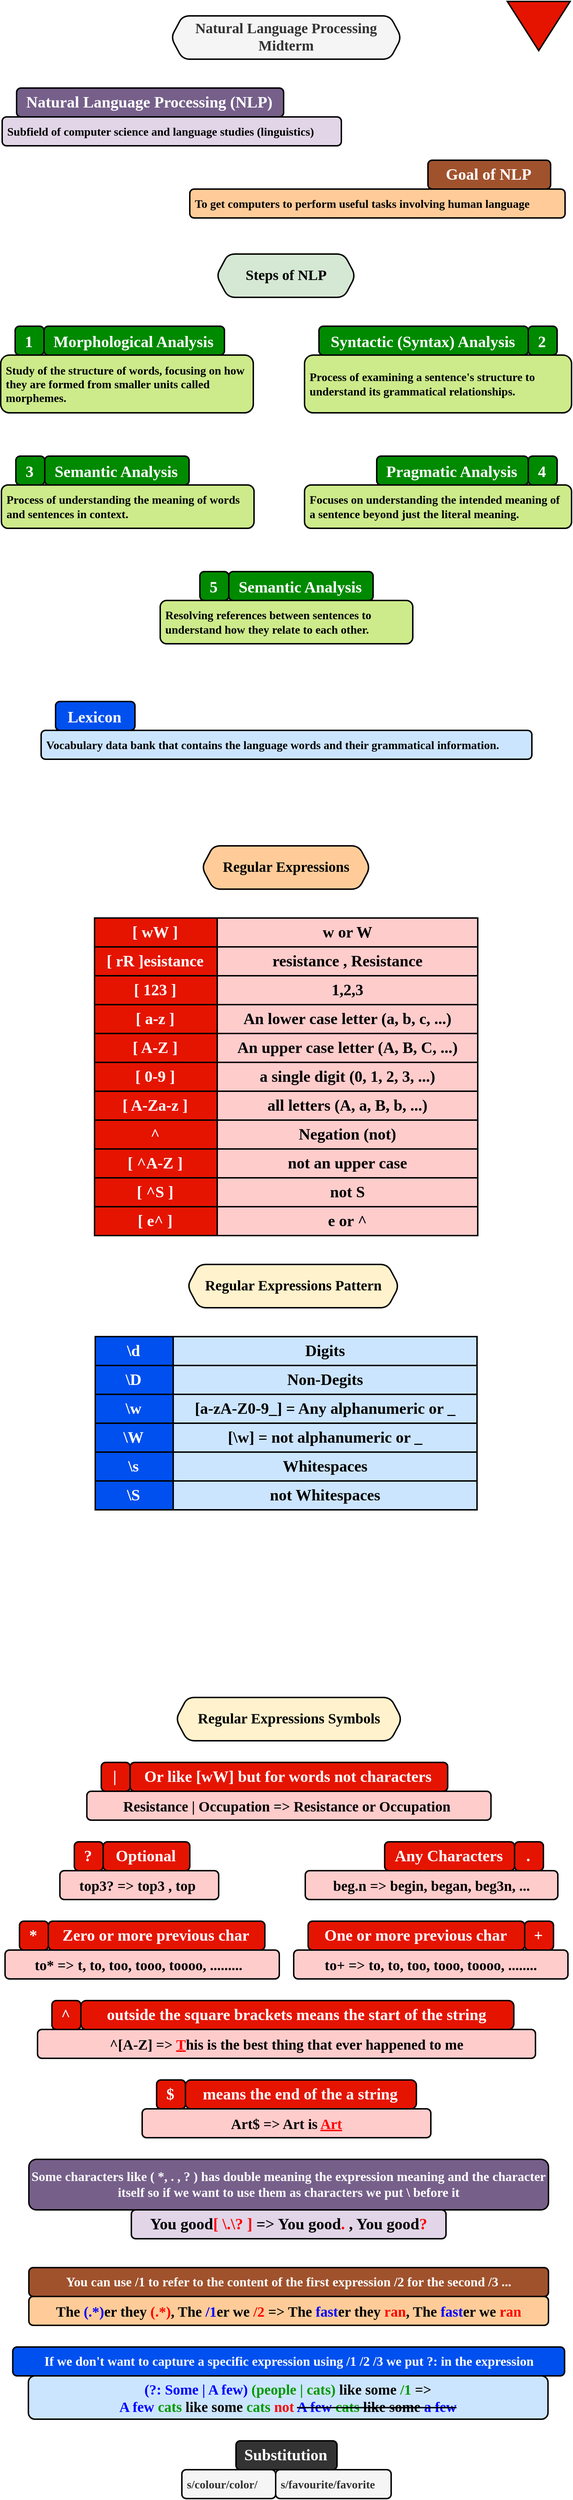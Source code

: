 <mxfile version="24.7.5">
  <diagram name="Page-1" id="H2CSAKvtktDG9g0-fRVA">
    <mxGraphModel dx="1050" dy="638" grid="1" gridSize="10" guides="1" tooltips="1" connect="1" arrows="1" fold="1" page="1" pageScale="1" pageWidth="827" pageHeight="1169" math="1" shadow="0">
      <root>
        <mxCell id="0" />
        <mxCell id="1" parent="0" />
        <mxCell id="0LFpcwXQzsJV74NRomSd-1" value="" style="triangle;whiteSpace=wrap;html=1;dashed=0;direction=south;fillColor=#e51400;fontColor=#ffffff;strokeColor=#000000;strokeWidth=2;fontFamily=Kufam;fontSource=https%3A%2F%2Ffonts.googleapis.com%2Fcss%3Ffamily%3DKufam;verticalAlign=top;spacingTop=5;fontStyle=1;fontSize=16;" parent="1" vertex="1">
          <mxGeometry x="720" y="20" width="87" height="68.13" as="geometry" />
        </mxCell>
        <mxCell id="0LFpcwXQzsJV74NRomSd-2" value="Natural Language Processing Midterm" style="shape=hexagon;perimeter=hexagonPerimeter2;whiteSpace=wrap;fixedSize=1;size=16;fillColor=#f5f5f5;strokeColor=#000000;fontFamily=ADLaM Display;fontSize=20;strokeWidth=2;align=center;spacingLeft=0;spacingBottom=5;fillStyle=hachure;fontStyle=1;rounded=1;fontSource=https%3A%2F%2Ffonts.googleapis.com%2Fcss%3Ffamily%3DADLaM%2BDisplay;fontColor=#333333;" parent="1" vertex="1">
          <mxGeometry x="254" y="40" width="319.32" height="60" as="geometry" />
        </mxCell>
        <mxCell id="0LFpcwXQzsJV74NRomSd-37" value="" style="group;fontFamily=Mina;fontSource=https%3A%2F%2Ffonts.googleapis.com%2Fcss%3Ffamily%3DMina;" parent="1" vertex="1" connectable="0">
          <mxGeometry x="20" y="140" width="470" height="80" as="geometry" />
        </mxCell>
        <mxCell id="0LFpcwXQzsJV74NRomSd-38" value="Subfield of computer science and language studies (linguistics)" style="rounded=1;whiteSpace=wrap;html=1;hachureGap=4;fontFamily=Mina;strokeWidth=2;fillColor=#e1d5e7;strokeColor=#000000;fontSize=16;fontStyle=1;labelBorderColor=none;textShadow=0;labelBackgroundColor=none;align=left;spacing=7;verticalAlign=middle;fontSource=https%3A%2F%2Ffonts.googleapis.com%2Fcss%3Ffamily%3DMina;" parent="0LFpcwXQzsJV74NRomSd-37" vertex="1">
          <mxGeometry y="40" width="470" height="40" as="geometry" />
        </mxCell>
        <mxCell id="0LFpcwXQzsJV74NRomSd-39" value="Natural Language Processing (NLP)" style="rounded=1;whiteSpace=wrap;html=1;hachureGap=4;fontFamily=Mina;strokeWidth=2;fillColor=#76608a;strokeColor=#000000;fontSize=22;fontStyle=1;labelBorderColor=none;textShadow=0;labelBackgroundColor=none;align=center;spacing=5;verticalAlign=middle;spacingTop=0;spacingRight=2;fontColor=#ffffff;container=0;fontSource=https%3A%2F%2Ffonts.googleapis.com%2Fcss%3Ffamily%3DMina;" parent="0LFpcwXQzsJV74NRomSd-37" vertex="1">
          <mxGeometry x="20" width="370" height="40" as="geometry" />
        </mxCell>
        <mxCell id="0LFpcwXQzsJV74NRomSd-43" value="" style="group;flipH=1;fontFamily=Mina;fontSource=https%3A%2F%2Ffonts.googleapis.com%2Fcss%3Ffamily%3DMina;" parent="1" vertex="1" connectable="0">
          <mxGeometry x="280" y="240" width="520" height="80" as="geometry" />
        </mxCell>
        <mxCell id="0LFpcwXQzsJV74NRomSd-44" value="To get computers to perform useful tasks involving human language" style="rounded=1;whiteSpace=wrap;html=1;hachureGap=4;fontFamily=Mina;strokeWidth=2;fillColor=#ffcc99;strokeColor=#000000;fontSize=16;fontStyle=1;labelBorderColor=none;textShadow=0;labelBackgroundColor=none;align=left;spacing=7;verticalAlign=middle;fontSource=https%3A%2F%2Ffonts.googleapis.com%2Fcss%3Ffamily%3DMina;" parent="0LFpcwXQzsJV74NRomSd-43" vertex="1">
          <mxGeometry y="40" width="520" height="40" as="geometry" />
        </mxCell>
        <mxCell id="0LFpcwXQzsJV74NRomSd-45" value="Goal of NLP" style="rounded=1;whiteSpace=wrap;html=1;hachureGap=4;fontFamily=Mina;strokeWidth=2;fillColor=#a0522d;strokeColor=#000000;fontSize=22;fontStyle=1;labelBorderColor=none;textShadow=0;labelBackgroundColor=none;align=center;spacing=5;verticalAlign=middle;spacingTop=0;spacingRight=2;fontColor=#ffffff;container=0;fontSource=https%3A%2F%2Ffonts.googleapis.com%2Fcss%3Ffamily%3DMina;" parent="0LFpcwXQzsJV74NRomSd-43" vertex="1">
          <mxGeometry x="330" width="170" height="40" as="geometry" />
        </mxCell>
        <mxCell id="0LFpcwXQzsJV74NRomSd-46" value="Steps of NLP" style="shape=hexagon;perimeter=hexagonPerimeter2;whiteSpace=wrap;fixedSize=1;size=16;fillColor=#d5e8d4;strokeColor=#000000;fontFamily=ADLaM Display;fontSize=20;strokeWidth=2;align=center;spacingLeft=0;spacingBottom=5;fillStyle=hachure;fontStyle=1;rounded=1;fontSource=https%3A%2F%2Ffonts.googleapis.com%2Fcss%3Ffamily%3DADLaM%2BDisplay;" parent="1" vertex="1">
          <mxGeometry x="317" y="370" width="192.68" height="60" as="geometry" />
        </mxCell>
        <mxCell id="0LFpcwXQzsJV74NRomSd-47" value="}{" style="group" parent="1" vertex="1" connectable="0">
          <mxGeometry x="18" y="470" width="350" height="120" as="geometry" />
        </mxCell>
        <mxCell id="0LFpcwXQzsJV74NRomSd-48" value="Study of the structure of words, focusing on how they are formed from smaller units called morphemes." style="rounded=1;whiteSpace=wrap;html=1;hachureGap=4;fontFamily=Mina;strokeWidth=2;fillColor=#cdeb8b;strokeColor=#000000;fontSize=16;fontStyle=1;labelBorderColor=none;textShadow=0;labelBackgroundColor=none;align=left;spacing=7;verticalAlign=middle;" parent="0LFpcwXQzsJV74NRomSd-47" vertex="1">
          <mxGeometry y="40" width="350" height="80" as="geometry" />
        </mxCell>
        <mxCell id="0LFpcwXQzsJV74NRomSd-49" value="1" style="rounded=1;whiteSpace=wrap;html=1;hachureGap=4;fontFamily=Mina;strokeWidth=2;fillColor=#008a00;strokeColor=#000000;fontSize=22;fontStyle=1;labelBorderColor=none;textShadow=0;labelBackgroundColor=none;align=center;spacing=5;verticalAlign=middle;spacingTop=3;spacingRight=2;fontColor=#ffffff;container=0;" parent="0LFpcwXQzsJV74NRomSd-47" vertex="1">
          <mxGeometry x="20" width="40" height="40" as="geometry" />
        </mxCell>
        <mxCell id="0LFpcwXQzsJV74NRomSd-50" value="Morphological Analysis" style="rounded=1;whiteSpace=wrap;html=1;hachureGap=4;fontFamily=Mina;strokeWidth=2;fillColor=#008a00;strokeColor=#000000;fontSize=22;fontStyle=1;labelBorderColor=none;textShadow=0;labelBackgroundColor=none;align=center;spacing=5;verticalAlign=middle;spacingTop=3;spacingRight=2;fontColor=#ffffff;container=0;" parent="0LFpcwXQzsJV74NRomSd-47" vertex="1">
          <mxGeometry x="60" width="250" height="40" as="geometry" />
        </mxCell>
        <mxCell id="0LFpcwXQzsJV74NRomSd-52" value="" style="group;flipH=1;" parent="1" vertex="1" connectable="0">
          <mxGeometry x="439" y="470" width="370" height="120" as="geometry" />
        </mxCell>
        <mxCell id="0LFpcwXQzsJV74NRomSd-53" value="Process of examining a sentence&#39;s structure to understand its grammatical relationships." style="rounded=1;whiteSpace=wrap;html=1;hachureGap=4;fontFamily=Mina;strokeWidth=2;fillColor=#cdeb8b;strokeColor=#000000;fontSize=16;fontStyle=1;labelBorderColor=none;textShadow=0;labelBackgroundColor=none;align=left;spacing=7;verticalAlign=middle;" parent="0LFpcwXQzsJV74NRomSd-52" vertex="1">
          <mxGeometry y="40" width="370" height="80" as="geometry" />
        </mxCell>
        <mxCell id="0LFpcwXQzsJV74NRomSd-54" value="2" style="rounded=1;whiteSpace=wrap;html=1;hachureGap=4;fontFamily=Mina;strokeWidth=2;fillColor=#008a00;strokeColor=#000000;fontSize=22;fontStyle=1;labelBorderColor=none;textShadow=0;labelBackgroundColor=none;align=center;spacing=5;verticalAlign=middle;spacingTop=3;spacingRight=2;fontColor=#ffffff;container=0;" parent="0LFpcwXQzsJV74NRomSd-52" vertex="1">
          <mxGeometry x="310" width="40" height="40" as="geometry" />
        </mxCell>
        <mxCell id="0LFpcwXQzsJV74NRomSd-55" value="Syntactic (Syntax) Analysis" style="rounded=1;whiteSpace=wrap;html=1;hachureGap=4;fontFamily=Mina;strokeWidth=2;fillColor=#008a00;strokeColor=#000000;fontSize=22;fontStyle=1;labelBorderColor=none;textShadow=0;labelBackgroundColor=none;align=center;spacing=5;verticalAlign=middle;spacingTop=3;spacingRight=2;fontColor=#ffffff;container=0;" parent="0LFpcwXQzsJV74NRomSd-52" vertex="1">
          <mxGeometry x="20" width="290" height="40" as="geometry" />
        </mxCell>
        <mxCell id="0LFpcwXQzsJV74NRomSd-59" value="" style="group" parent="1" vertex="1" connectable="0">
          <mxGeometry x="74" y="990" width="680" height="80" as="geometry" />
        </mxCell>
        <mxCell id="0LFpcwXQzsJV74NRomSd-60" value="Vocabulary data bank that contains the language words and their grammatical information." style="rounded=1;whiteSpace=wrap;html=1;hachureGap=4;fontFamily=Mina;strokeWidth=2;fillColor=#cce5ff;strokeColor=#000000;fontSize=16;fontStyle=1;labelBorderColor=none;textShadow=0;labelBackgroundColor=none;align=left;spacing=7;verticalAlign=middle;" parent="0LFpcwXQzsJV74NRomSd-59" vertex="1">
          <mxGeometry y="40" width="680" height="40" as="geometry" />
        </mxCell>
        <mxCell id="0LFpcwXQzsJV74NRomSd-61" value="Lexicon" style="rounded=1;whiteSpace=wrap;html=1;hachureGap=4;fontFamily=Mina;strokeWidth=2;fillColor=#0050ef;strokeColor=#000000;fontSize=22;fontStyle=1;labelBorderColor=none;textShadow=0;labelBackgroundColor=none;align=center;spacing=5;verticalAlign=middle;spacingTop=3;spacingRight=2;fontColor=#ffffff;container=0;" parent="0LFpcwXQzsJV74NRomSd-59" vertex="1">
          <mxGeometry x="20" width="110" height="40" as="geometry" />
        </mxCell>
        <mxCell id="0LFpcwXQzsJV74NRomSd-63" value="Regular Expressions" style="shape=hexagon;perimeter=hexagonPerimeter2;whiteSpace=wrap;fixedSize=1;size=16;fillColor=#ffcc99;strokeColor=#000000;fontFamily=ADLaM Display;fontSize=20;strokeWidth=2;align=center;spacingLeft=0;spacingBottom=5;fillStyle=hachure;fontStyle=1;rounded=1;fontSource=https%3A%2F%2Ffonts.googleapis.com%2Fcss%3Ffamily%3DADLaM%2BDisplay;" parent="1" vertex="1">
          <mxGeometry x="296.68" y="1190" width="233.32" height="60" as="geometry" />
        </mxCell>
        <mxCell id="0LFpcwXQzsJV74NRomSd-114" value="}{" style="group" parent="1" vertex="1" connectable="0">
          <mxGeometry x="19" y="650" width="350" height="100" as="geometry" />
        </mxCell>
        <mxCell id="0LFpcwXQzsJV74NRomSd-115" value="Process of understanding the meaning of words and sentences in context." style="rounded=1;whiteSpace=wrap;html=1;hachureGap=4;fontFamily=Mina;strokeWidth=2;fillColor=#cdeb8b;strokeColor=#000000;fontSize=16;fontStyle=1;labelBorderColor=none;textShadow=0;labelBackgroundColor=none;align=left;spacing=7;verticalAlign=middle;" parent="0LFpcwXQzsJV74NRomSd-114" vertex="1">
          <mxGeometry y="40" width="350" height="60" as="geometry" />
        </mxCell>
        <mxCell id="0LFpcwXQzsJV74NRomSd-116" value="3" style="rounded=1;whiteSpace=wrap;html=1;hachureGap=4;fontFamily=Mina;strokeWidth=2;fillColor=#008a00;strokeColor=#000000;fontSize=22;fontStyle=1;labelBorderColor=none;textShadow=0;labelBackgroundColor=none;align=center;spacing=5;verticalAlign=middle;spacingTop=3;spacingRight=2;fontColor=#ffffff;container=0;" parent="0LFpcwXQzsJV74NRomSd-114" vertex="1">
          <mxGeometry x="20" width="40" height="40" as="geometry" />
        </mxCell>
        <mxCell id="0LFpcwXQzsJV74NRomSd-117" value="Semantic Analysis" style="rounded=1;whiteSpace=wrap;html=1;hachureGap=4;fontFamily=Mina;strokeWidth=2;fillColor=#008a00;strokeColor=#000000;fontSize=22;fontStyle=1;labelBorderColor=none;textShadow=0;labelBackgroundColor=none;align=center;spacing=5;verticalAlign=middle;spacingTop=3;spacingRight=2;fontColor=#ffffff;container=0;" parent="0LFpcwXQzsJV74NRomSd-114" vertex="1">
          <mxGeometry x="60" width="200" height="40" as="geometry" />
        </mxCell>
        <mxCell id="0LFpcwXQzsJV74NRomSd-118" value="" style="group;flipH=1;" parent="1" vertex="1" connectable="0">
          <mxGeometry x="439" y="650" width="370" height="100" as="geometry" />
        </mxCell>
        <mxCell id="0LFpcwXQzsJV74NRomSd-119" value="Focuses on understanding the intended meaning of a sentence beyond just the literal meaning." style="rounded=1;whiteSpace=wrap;html=1;hachureGap=4;fontFamily=Mina;strokeWidth=2;fillColor=#cdeb8b;strokeColor=#000000;fontSize=16;fontStyle=1;labelBorderColor=none;textShadow=0;labelBackgroundColor=none;align=left;spacing=7;verticalAlign=middle;" parent="0LFpcwXQzsJV74NRomSd-118" vertex="1">
          <mxGeometry y="40" width="370" height="60" as="geometry" />
        </mxCell>
        <mxCell id="0LFpcwXQzsJV74NRomSd-120" value="4" style="rounded=1;whiteSpace=wrap;html=1;hachureGap=4;fontFamily=Mina;strokeWidth=2;fillColor=#008a00;strokeColor=#000000;fontSize=22;fontStyle=1;labelBorderColor=none;textShadow=0;labelBackgroundColor=none;align=center;spacing=5;verticalAlign=middle;spacingTop=3;spacingRight=2;fontColor=#ffffff;container=0;" parent="0LFpcwXQzsJV74NRomSd-118" vertex="1">
          <mxGeometry x="310" width="40" height="40" as="geometry" />
        </mxCell>
        <mxCell id="0LFpcwXQzsJV74NRomSd-121" value="Pragmatic Analysis" style="rounded=1;whiteSpace=wrap;html=1;hachureGap=4;fontFamily=Mina;strokeWidth=2;fillColor=#008a00;strokeColor=#000000;fontSize=22;fontStyle=1;labelBorderColor=none;textShadow=0;labelBackgroundColor=none;align=center;spacing=5;verticalAlign=middle;spacingTop=3;spacingRight=2;fontColor=#ffffff;container=0;" parent="0LFpcwXQzsJV74NRomSd-118" vertex="1">
          <mxGeometry x="100" width="210" height="40" as="geometry" />
        </mxCell>
        <mxCell id="0LFpcwXQzsJV74NRomSd-122" value="}{" style="group" parent="1" vertex="1" connectable="0">
          <mxGeometry x="239" y="810" width="350" height="100" as="geometry" />
        </mxCell>
        <mxCell id="0LFpcwXQzsJV74NRomSd-123" value="Resolving references between sentences to understand how they relate to each other." style="rounded=1;whiteSpace=wrap;html=1;hachureGap=4;fontFamily=Mina;strokeWidth=2;fillColor=#cdeb8b;strokeColor=#000000;fontSize=16;fontStyle=1;labelBorderColor=none;textShadow=0;labelBackgroundColor=none;align=left;spacing=7;verticalAlign=middle;" parent="0LFpcwXQzsJV74NRomSd-122" vertex="1">
          <mxGeometry y="40" width="350" height="60" as="geometry" />
        </mxCell>
        <mxCell id="0LFpcwXQzsJV74NRomSd-124" value="5" style="rounded=1;whiteSpace=wrap;html=1;hachureGap=4;fontFamily=Mina;strokeWidth=2;fillColor=#008a00;strokeColor=#000000;fontSize=22;fontStyle=1;labelBorderColor=none;textShadow=0;labelBackgroundColor=none;align=center;spacing=5;verticalAlign=middle;spacingTop=3;spacingRight=2;fontColor=#ffffff;container=0;" parent="0LFpcwXQzsJV74NRomSd-122" vertex="1">
          <mxGeometry x="55" width="40" height="40" as="geometry" />
        </mxCell>
        <mxCell id="0LFpcwXQzsJV74NRomSd-125" value="Semantic Analysis" style="rounded=1;whiteSpace=wrap;html=1;hachureGap=4;fontFamily=Mina;strokeWidth=2;fillColor=#008a00;strokeColor=#000000;fontSize=22;fontStyle=1;labelBorderColor=none;textShadow=0;labelBackgroundColor=none;align=center;spacing=5;verticalAlign=middle;spacingTop=3;spacingRight=2;fontColor=#ffffff;container=0;" parent="0LFpcwXQzsJV74NRomSd-122" vertex="1">
          <mxGeometry x="95" width="200" height="40" as="geometry" />
        </mxCell>
        <mxCell id="0LFpcwXQzsJV74NRomSd-135" value="" style="group;rounded=1;arcSize=0;" parent="1" vertex="1" connectable="0">
          <mxGeometry x="148" y="1290" width="531" height="440" as="geometry" />
        </mxCell>
        <mxCell id="0LFpcwXQzsJV74NRomSd-66" value="[ wW ]" style="rounded=1;whiteSpace=wrap;html=1;hachureGap=4;fontFamily=Oxanium;strokeWidth=2;fillColor=#e51400;strokeColor=#000000;fontSize=22;fontStyle=1;labelBorderColor=none;textShadow=0;labelBackgroundColor=none;align=center;spacing=5;verticalAlign=middle;spacingTop=0;spacingRight=2;fontColor=#ffffff;container=0;arcSize=0;fontSource=https%3A%2F%2Ffonts.googleapis.com%2Fcss%3Ffamily%3DOxanium;" parent="0LFpcwXQzsJV74NRomSd-135" vertex="1">
          <mxGeometry width="170" height="40" as="geometry" />
        </mxCell>
        <mxCell id="0LFpcwXQzsJV74NRomSd-89" value="[ rR ]esistance" style="rounded=1;whiteSpace=wrap;html=1;hachureGap=4;fontFamily=Oxanium;strokeWidth=2;fillColor=#e51400;strokeColor=#000000;fontSize=22;fontStyle=1;labelBorderColor=none;textShadow=0;labelBackgroundColor=none;align=center;spacing=5;verticalAlign=middle;spacingTop=0;spacingRight=2;fontColor=#ffffff;container=0;arcSize=0;fontSource=https%3A%2F%2Ffonts.googleapis.com%2Fcss%3Ffamily%3DOxanium;" parent="0LFpcwXQzsJV74NRomSd-135" vertex="1">
          <mxGeometry y="40" width="170" height="40" as="geometry" />
        </mxCell>
        <mxCell id="0LFpcwXQzsJV74NRomSd-93" value="[ 123 ]" style="rounded=1;whiteSpace=wrap;html=1;hachureGap=4;fontFamily=Oxanium;strokeWidth=2;fillColor=#e51400;strokeColor=#000000;fontSize=22;fontStyle=1;labelBorderColor=none;textShadow=0;labelBackgroundColor=none;align=center;spacing=5;verticalAlign=middle;spacingTop=0;spacingRight=2;fontColor=#ffffff;container=0;arcSize=0;fontSource=https%3A%2F%2Ffonts.googleapis.com%2Fcss%3Ffamily%3DOxanium;" parent="0LFpcwXQzsJV74NRomSd-135" vertex="1">
          <mxGeometry y="80" width="170" height="40" as="geometry" />
        </mxCell>
        <mxCell id="0LFpcwXQzsJV74NRomSd-96" value="[ A-Z ]" style="rounded=1;whiteSpace=wrap;html=1;hachureGap=4;fontFamily=Oxanium;strokeWidth=2;fillColor=#e51400;strokeColor=#000000;fontSize=22;fontStyle=1;labelBorderColor=none;textShadow=0;labelBackgroundColor=none;align=center;spacing=5;verticalAlign=middle;spacingTop=0;spacingRight=2;fontColor=#ffffff;container=0;arcSize=0;fontSource=https%3A%2F%2Ffonts.googleapis.com%2Fcss%3Ffamily%3DOxanium;" parent="0LFpcwXQzsJV74NRomSd-135" vertex="1">
          <mxGeometry y="160" width="170" height="40" as="geometry" />
        </mxCell>
        <mxCell id="0LFpcwXQzsJV74NRomSd-100" value="[ a-z ]" style="rounded=1;whiteSpace=wrap;html=1;hachureGap=4;fontFamily=Oxanium;strokeWidth=2;fillColor=#e51400;strokeColor=#000000;fontSize=22;fontStyle=1;labelBorderColor=none;textShadow=0;labelBackgroundColor=none;align=center;spacing=5;verticalAlign=middle;spacingTop=0;spacingRight=2;fontColor=#ffffff;container=0;arcSize=0;fontSource=https%3A%2F%2Ffonts.googleapis.com%2Fcss%3Ffamily%3DOxanium;" parent="0LFpcwXQzsJV74NRomSd-135" vertex="1">
          <mxGeometry y="120" width="170" height="40" as="geometry" />
        </mxCell>
        <mxCell id="0LFpcwXQzsJV74NRomSd-103" value="[ 0-9 ]" style="rounded=1;whiteSpace=wrap;html=1;hachureGap=4;fontFamily=Oxanium;strokeWidth=2;fillColor=#e51400;strokeColor=#000000;fontSize=22;fontStyle=1;labelBorderColor=none;textShadow=0;labelBackgroundColor=none;align=center;spacing=5;verticalAlign=middle;spacingTop=0;spacingRight=2;fontColor=#ffffff;container=0;arcSize=0;fontSource=https%3A%2F%2Ffonts.googleapis.com%2Fcss%3Ffamily%3DOxanium;" parent="0LFpcwXQzsJV74NRomSd-135" vertex="1">
          <mxGeometry y="200" width="170" height="40" as="geometry" />
        </mxCell>
        <mxCell id="0LFpcwXQzsJV74NRomSd-108" value="[ A-Za-z ]" style="rounded=1;whiteSpace=wrap;html=1;hachureGap=4;fontFamily=Oxanium;strokeWidth=2;fillColor=#e51400;strokeColor=#000000;fontSize=22;fontStyle=1;labelBorderColor=none;textShadow=0;labelBackgroundColor=none;align=center;spacing=5;verticalAlign=middle;spacingTop=0;spacingRight=2;fontColor=#ffffff;container=0;arcSize=0;fontSource=https%3A%2F%2Ffonts.googleapis.com%2Fcss%3Ffamily%3DOxanium;" parent="0LFpcwXQzsJV74NRomSd-135" vertex="1">
          <mxGeometry y="240" width="170" height="40" as="geometry" />
        </mxCell>
        <mxCell id="0LFpcwXQzsJV74NRomSd-65" value="w or W" style="rounded=1;whiteSpace=wrap;html=1;hachureGap=4;fontFamily=Oxanium;strokeWidth=2;fillColor=#ffcccc;strokeColor=#000000;fontSize=22;fontStyle=1;labelBorderColor=none;textShadow=0;labelBackgroundColor=none;align=center;spacing=7;verticalAlign=middle;arcSize=0;fontSource=https%3A%2F%2Ffonts.googleapis.com%2Fcss%3Ffamily%3DOxanium;horizontal=1;" parent="0LFpcwXQzsJV74NRomSd-135" vertex="1">
          <mxGeometry x="170" width="361" height="40" as="geometry" />
        </mxCell>
        <mxCell id="0LFpcwXQzsJV74NRomSd-88" value="resistance , Resistance" style="rounded=1;whiteSpace=wrap;html=1;hachureGap=4;fontFamily=Oxanium;strokeWidth=2;fillColor=#ffcccc;strokeColor=#000000;fontSize=22;fontStyle=1;labelBorderColor=none;textShadow=0;labelBackgroundColor=none;align=center;spacing=7;verticalAlign=middle;arcSize=0;fontSource=https%3A%2F%2Ffonts.googleapis.com%2Fcss%3Ffamily%3DOxanium;horizontal=1;" parent="0LFpcwXQzsJV74NRomSd-135" vertex="1">
          <mxGeometry x="170" y="40" width="361" height="40" as="geometry" />
        </mxCell>
        <mxCell id="0LFpcwXQzsJV74NRomSd-92" value="1,2,3" style="rounded=1;whiteSpace=wrap;html=1;hachureGap=4;fontFamily=Oxanium;strokeWidth=2;fillColor=#ffcccc;strokeColor=#000000;fontSize=22;fontStyle=1;labelBorderColor=none;textShadow=0;labelBackgroundColor=none;align=center;spacing=7;verticalAlign=middle;arcSize=0;fontSource=https%3A%2F%2Ffonts.googleapis.com%2Fcss%3Ffamily%3DOxanium;horizontal=1;" parent="0LFpcwXQzsJV74NRomSd-135" vertex="1">
          <mxGeometry x="170" y="80" width="361" height="40" as="geometry" />
        </mxCell>
        <mxCell id="0LFpcwXQzsJV74NRomSd-95" value="An upper case letter (A, B, C, ...)" style="rounded=1;whiteSpace=wrap;html=1;hachureGap=4;fontFamily=Oxanium;strokeWidth=2;fillColor=#ffcccc;strokeColor=#000000;fontSize=22;fontStyle=1;labelBorderColor=none;textShadow=0;labelBackgroundColor=none;align=center;spacing=7;verticalAlign=middle;arcSize=0;fontSource=https%3A%2F%2Ffonts.googleapis.com%2Fcss%3Ffamily%3DOxanium;horizontal=1;" parent="0LFpcwXQzsJV74NRomSd-135" vertex="1">
          <mxGeometry x="170" y="160" width="361" height="40" as="geometry" />
        </mxCell>
        <mxCell id="0LFpcwXQzsJV74NRomSd-99" value="An lower case letter (a, b, c, ...)" style="rounded=1;whiteSpace=wrap;html=1;hachureGap=4;fontFamily=Oxanium;strokeWidth=2;fillColor=#ffcccc;strokeColor=#000000;fontSize=22;fontStyle=1;labelBorderColor=none;textShadow=0;labelBackgroundColor=none;align=center;spacing=7;verticalAlign=middle;arcSize=0;fontSource=https%3A%2F%2Ffonts.googleapis.com%2Fcss%3Ffamily%3DOxanium;horizontal=1;" parent="0LFpcwXQzsJV74NRomSd-135" vertex="1">
          <mxGeometry x="170" y="120" width="361" height="40" as="geometry" />
        </mxCell>
        <mxCell id="0LFpcwXQzsJV74NRomSd-102" value="a single digit (0, 1, 2, 3, ...)" style="rounded=1;whiteSpace=wrap;html=1;hachureGap=4;fontFamily=Oxanium;strokeWidth=2;fillColor=#ffcccc;strokeColor=#000000;fontSize=22;fontStyle=1;labelBorderColor=none;textShadow=0;labelBackgroundColor=none;align=center;spacing=7;verticalAlign=middle;arcSize=0;fontSource=https%3A%2F%2Ffonts.googleapis.com%2Fcss%3Ffamily%3DOxanium;horizontal=1;" parent="0LFpcwXQzsJV74NRomSd-135" vertex="1">
          <mxGeometry x="170" y="200" width="361" height="40" as="geometry" />
        </mxCell>
        <mxCell id="0LFpcwXQzsJV74NRomSd-107" value="all letters (A, a, B, b, ...)" style="rounded=1;whiteSpace=wrap;html=1;hachureGap=4;fontFamily=Oxanium;strokeWidth=2;fillColor=#ffcccc;strokeColor=#000000;fontSize=22;fontStyle=1;labelBorderColor=none;textShadow=0;labelBackgroundColor=none;align=center;spacing=7;verticalAlign=middle;arcSize=0;fontSource=https%3A%2F%2Ffonts.googleapis.com%2Fcss%3Ffamily%3DOxanium;horizontal=1;" parent="0LFpcwXQzsJV74NRomSd-135" vertex="1">
          <mxGeometry x="170" y="240" width="361" height="40" as="geometry" />
        </mxCell>
        <mxCell id="0LFpcwXQzsJV74NRomSd-126" value="^" style="rounded=1;whiteSpace=wrap;html=1;hachureGap=4;fontFamily=Oxanium;strokeWidth=2;fillColor=#e51400;strokeColor=#000000;fontSize=22;fontStyle=1;labelBorderColor=none;textShadow=0;labelBackgroundColor=none;align=center;spacing=5;verticalAlign=middle;spacingTop=0;spacingRight=2;fontColor=#ffffff;container=0;arcSize=0;fontSource=https%3A%2F%2Ffonts.googleapis.com%2Fcss%3Ffamily%3DOxanium;" parent="0LFpcwXQzsJV74NRomSd-135" vertex="1">
          <mxGeometry y="280" width="170" height="40" as="geometry" />
        </mxCell>
        <mxCell id="0LFpcwXQzsJV74NRomSd-127" value="Negation (not)" style="rounded=1;whiteSpace=wrap;html=1;hachureGap=4;fontFamily=Oxanium;strokeWidth=2;fillColor=#ffcccc;strokeColor=#000000;fontSize=22;fontStyle=1;labelBorderColor=none;textShadow=0;labelBackgroundColor=none;align=center;spacing=7;verticalAlign=middle;arcSize=0;fontSource=https%3A%2F%2Ffonts.googleapis.com%2Fcss%3Ffamily%3DOxanium;horizontal=1;" parent="0LFpcwXQzsJV74NRomSd-135" vertex="1">
          <mxGeometry x="170" y="280" width="361" height="40" as="geometry" />
        </mxCell>
        <mxCell id="0LFpcwXQzsJV74NRomSd-128" value="[ &lt;font&gt;^&lt;/font&gt;A-Z ]" style="rounded=1;whiteSpace=wrap;html=1;hachureGap=4;fontFamily=Oxanium;strokeWidth=2;fillColor=#e51400;strokeColor=#000000;fontSize=22;fontStyle=1;labelBorderColor=none;textShadow=0;labelBackgroundColor=none;align=center;spacing=5;verticalAlign=middle;spacingTop=0;spacingRight=2;fontColor=#ffffff;container=0;arcSize=0;fontSource=https%3A%2F%2Ffonts.googleapis.com%2Fcss%3Ffamily%3DOxanium;" parent="0LFpcwXQzsJV74NRomSd-135" vertex="1">
          <mxGeometry y="320" width="170" height="40" as="geometry" />
        </mxCell>
        <mxCell id="0LFpcwXQzsJV74NRomSd-129" value="[ ^S ]" style="rounded=1;whiteSpace=wrap;html=1;hachureGap=4;fontFamily=Oxanium;strokeWidth=2;fillColor=#e51400;strokeColor=#000000;fontSize=22;fontStyle=1;labelBorderColor=none;textShadow=0;labelBackgroundColor=none;align=center;spacing=5;verticalAlign=middle;spacingTop=0;spacingRight=2;fontColor=#ffffff;container=0;arcSize=0;fontSource=https%3A%2F%2Ffonts.googleapis.com%2Fcss%3Ffamily%3DOxanium;" parent="0LFpcwXQzsJV74NRomSd-135" vertex="1">
          <mxGeometry y="360" width="170" height="40" as="geometry" />
        </mxCell>
        <mxCell id="0LFpcwXQzsJV74NRomSd-130" value="[ e^ ]" style="rounded=1;whiteSpace=wrap;html=1;hachureGap=4;fontFamily=Oxanium;strokeWidth=2;fillColor=#e51400;strokeColor=#000000;fontSize=22;fontStyle=1;labelBorderColor=none;textShadow=0;labelBackgroundColor=none;align=center;spacing=5;verticalAlign=middle;spacingTop=0;spacingRight=2;fontColor=#ffffff;container=0;arcSize=0;fontSource=https%3A%2F%2Ffonts.googleapis.com%2Fcss%3Ffamily%3DOxanium;" parent="0LFpcwXQzsJV74NRomSd-135" vertex="1">
          <mxGeometry y="400" width="170" height="40" as="geometry" />
        </mxCell>
        <mxCell id="0LFpcwXQzsJV74NRomSd-131" value="not an upper case" style="rounded=1;whiteSpace=wrap;html=1;hachureGap=4;fontFamily=Oxanium;strokeWidth=2;fillColor=#ffcccc;strokeColor=#000000;fontSize=22;fontStyle=1;labelBorderColor=none;textShadow=0;labelBackgroundColor=none;align=center;spacing=7;verticalAlign=middle;arcSize=0;fontSource=https%3A%2F%2Ffonts.googleapis.com%2Fcss%3Ffamily%3DOxanium;horizontal=1;" parent="0LFpcwXQzsJV74NRomSd-135" vertex="1">
          <mxGeometry x="170" y="320" width="361" height="40" as="geometry" />
        </mxCell>
        <mxCell id="0LFpcwXQzsJV74NRomSd-132" value="not S" style="rounded=1;whiteSpace=wrap;html=1;hachureGap=4;fontFamily=Oxanium;strokeWidth=2;fillColor=#ffcccc;strokeColor=#000000;fontSize=22;fontStyle=1;labelBorderColor=none;textShadow=0;labelBackgroundColor=none;align=center;spacing=7;verticalAlign=middle;arcSize=0;fontSource=https%3A%2F%2Ffonts.googleapis.com%2Fcss%3Ffamily%3DOxanium;horizontal=1;" parent="0LFpcwXQzsJV74NRomSd-135" vertex="1">
          <mxGeometry x="170" y="360" width="361" height="40" as="geometry" />
        </mxCell>
        <mxCell id="0LFpcwXQzsJV74NRomSd-133" value="e or ^" style="rounded=1;whiteSpace=wrap;html=1;hachureGap=4;fontFamily=Oxanium;strokeWidth=2;fillColor=#ffcccc;strokeColor=#000000;fontSize=22;fontStyle=1;labelBorderColor=none;textShadow=0;labelBackgroundColor=none;align=center;spacing=7;verticalAlign=middle;arcSize=0;fontSource=https%3A%2F%2Ffonts.googleapis.com%2Fcss%3Ffamily%3DOxanium;horizontal=1;" parent="0LFpcwXQzsJV74NRomSd-135" vertex="1">
          <mxGeometry x="170" y="400" width="361" height="40" as="geometry" />
        </mxCell>
        <mxCell id="0LFpcwXQzsJV74NRomSd-137" value="Regular Expressions Pattern" style="shape=hexagon;perimeter=hexagonPerimeter2;whiteSpace=wrap;fixedSize=1;size=16;fillColor=#fff2cc;strokeColor=#000000;fontFamily=ADLaM Display;fontSize=20;strokeWidth=2;align=center;spacingLeft=0;spacingBottom=5;fillStyle=hachure;fontStyle=1;rounded=1;fontSource=https%3A%2F%2Ffonts.googleapis.com%2Fcss%3Ffamily%3DADLaM%2BDisplay;" parent="1" vertex="1">
          <mxGeometry x="276.68" y="1770" width="293.32" height="60" as="geometry" />
        </mxCell>
        <mxCell id="0LFpcwXQzsJV74NRomSd-163" value="" style="group" parent="1" vertex="1" connectable="0">
          <mxGeometry x="149" y="1870" width="529" height="240" as="geometry" />
        </mxCell>
        <mxCell id="0LFpcwXQzsJV74NRomSd-161" value="" style="group" parent="0LFpcwXQzsJV74NRomSd-163" vertex="1" connectable="0">
          <mxGeometry width="108" height="240" as="geometry" />
        </mxCell>
        <mxCell id="0LFpcwXQzsJV74NRomSd-139" value="\d" style="rounded=1;whiteSpace=wrap;html=1;hachureGap=4;fontFamily=Oxanium;strokeWidth=2;fillColor=#0050ef;strokeColor=#000000;fontSize=22;fontStyle=1;labelBorderColor=none;textShadow=0;labelBackgroundColor=none;align=center;spacing=5;verticalAlign=middle;spacingTop=0;spacingRight=2;fontColor=#ffffff;container=0;arcSize=0;fontSource=https%3A%2F%2Ffonts.googleapis.com%2Fcss%3Ffamily%3DOxanium;" parent="0LFpcwXQzsJV74NRomSd-161" vertex="1">
          <mxGeometry width="108" height="40" as="geometry" />
        </mxCell>
        <mxCell id="0LFpcwXQzsJV74NRomSd-140" value="\D" style="rounded=1;whiteSpace=wrap;html=1;hachureGap=4;fontFamily=Oxanium;strokeWidth=2;fillColor=#0050ef;strokeColor=#000000;fontSize=22;fontStyle=1;labelBorderColor=none;textShadow=0;labelBackgroundColor=none;align=center;spacing=5;verticalAlign=middle;spacingTop=0;spacingRight=2;fontColor=#ffffff;container=0;arcSize=0;fontSource=https%3A%2F%2Ffonts.googleapis.com%2Fcss%3Ffamily%3DOxanium;" parent="0LFpcwXQzsJV74NRomSd-161" vertex="1">
          <mxGeometry y="40" width="108" height="40" as="geometry" />
        </mxCell>
        <mxCell id="0LFpcwXQzsJV74NRomSd-141" value="\w" style="rounded=1;whiteSpace=wrap;html=1;hachureGap=4;fontFamily=Oxanium;strokeWidth=2;fillColor=#0050ef;strokeColor=#000000;fontSize=22;fontStyle=1;labelBorderColor=none;textShadow=0;labelBackgroundColor=none;align=center;spacing=5;verticalAlign=middle;spacingTop=0;spacingRight=2;fontColor=#ffffff;container=0;arcSize=0;fontSource=https%3A%2F%2Ffonts.googleapis.com%2Fcss%3Ffamily%3DOxanium;" parent="0LFpcwXQzsJV74NRomSd-161" vertex="1">
          <mxGeometry y="80" width="108" height="40" as="geometry" />
        </mxCell>
        <mxCell id="0LFpcwXQzsJV74NRomSd-142" value="\s" style="rounded=1;whiteSpace=wrap;html=1;hachureGap=4;fontFamily=Oxanium;strokeWidth=2;fillColor=#0050ef;strokeColor=#000000;fontSize=22;fontStyle=1;labelBorderColor=none;textShadow=0;labelBackgroundColor=none;align=center;spacing=5;verticalAlign=middle;spacingTop=0;spacingRight=2;fontColor=#ffffff;container=0;arcSize=0;fontSource=https%3A%2F%2Ffonts.googleapis.com%2Fcss%3Ffamily%3DOxanium;" parent="0LFpcwXQzsJV74NRomSd-161" vertex="1">
          <mxGeometry y="160" width="108" height="40" as="geometry" />
        </mxCell>
        <mxCell id="0LFpcwXQzsJV74NRomSd-143" value="\W" style="rounded=1;whiteSpace=wrap;html=1;hachureGap=4;fontFamily=Oxanium;strokeWidth=2;fillColor=#0050ef;strokeColor=#000000;fontSize=22;fontStyle=1;labelBorderColor=none;textShadow=0;labelBackgroundColor=none;align=center;spacing=5;verticalAlign=middle;spacingTop=0;spacingRight=2;fontColor=#ffffff;container=0;arcSize=0;fontSource=https%3A%2F%2Ffonts.googleapis.com%2Fcss%3Ffamily%3DOxanium;" parent="0LFpcwXQzsJV74NRomSd-161" vertex="1">
          <mxGeometry y="120" width="108" height="40" as="geometry" />
        </mxCell>
        <mxCell id="0LFpcwXQzsJV74NRomSd-144" value="\S" style="rounded=1;whiteSpace=wrap;html=1;hachureGap=4;fontFamily=Oxanium;strokeWidth=2;fillColor=#0050ef;strokeColor=#000000;fontSize=22;fontStyle=1;labelBorderColor=none;textShadow=0;labelBackgroundColor=none;align=center;spacing=5;verticalAlign=middle;spacingTop=0;spacingRight=2;fontColor=#ffffff;container=0;arcSize=0;fontSource=https%3A%2F%2Ffonts.googleapis.com%2Fcss%3Ffamily%3DOxanium;" parent="0LFpcwXQzsJV74NRomSd-161" vertex="1">
          <mxGeometry y="200" width="108" height="40" as="geometry" />
        </mxCell>
        <mxCell id="0LFpcwXQzsJV74NRomSd-162" value="" style="group" parent="0LFpcwXQzsJV74NRomSd-163" vertex="1" connectable="0">
          <mxGeometry x="108" width="421" height="240" as="geometry" />
        </mxCell>
        <mxCell id="0LFpcwXQzsJV74NRomSd-146" value="Digits" style="rounded=1;whiteSpace=wrap;html=1;hachureGap=4;fontFamily=Oxanium;strokeWidth=2;fillColor=#cce5ff;strokeColor=#000000;fontSize=22;fontStyle=1;labelBorderColor=none;textShadow=0;labelBackgroundColor=none;align=center;spacing=7;verticalAlign=middle;arcSize=0;fontSource=https%3A%2F%2Ffonts.googleapis.com%2Fcss%3Ffamily%3DOxanium;horizontal=1;" parent="0LFpcwXQzsJV74NRomSd-162" vertex="1">
          <mxGeometry width="421.0" height="40" as="geometry" />
        </mxCell>
        <mxCell id="0LFpcwXQzsJV74NRomSd-147" value="Non-Degits" style="rounded=1;whiteSpace=wrap;html=1;hachureGap=4;fontFamily=Oxanium;strokeWidth=2;fillColor=#cce5ff;strokeColor=#000000;fontSize=22;fontStyle=1;labelBorderColor=none;textShadow=0;labelBackgroundColor=none;align=center;spacing=7;verticalAlign=middle;arcSize=0;fontSource=https%3A%2F%2Ffonts.googleapis.com%2Fcss%3Ffamily%3DOxanium;horizontal=1;" parent="0LFpcwXQzsJV74NRomSd-162" vertex="1">
          <mxGeometry y="40" width="421.0" height="40" as="geometry" />
        </mxCell>
        <mxCell id="0LFpcwXQzsJV74NRomSd-148" value="[a-zA-Z0-9_] = Any alphanumeric or _" style="rounded=1;whiteSpace=wrap;html=1;hachureGap=4;fontFamily=Oxanium;strokeWidth=2;fillColor=#cce5ff;strokeColor=#000000;fontSize=22;fontStyle=1;labelBorderColor=none;textShadow=0;labelBackgroundColor=none;align=center;spacing=7;verticalAlign=middle;arcSize=0;fontSource=https%3A%2F%2Ffonts.googleapis.com%2Fcss%3Ffamily%3DOxanium;horizontal=1;" parent="0LFpcwXQzsJV74NRomSd-162" vertex="1">
          <mxGeometry y="80" width="421.0" height="40" as="geometry" />
        </mxCell>
        <mxCell id="0LFpcwXQzsJV74NRomSd-149" value="Whitespaces" style="rounded=1;whiteSpace=wrap;html=1;hachureGap=4;fontFamily=Oxanium;strokeWidth=2;fillColor=#cce5ff;strokeColor=#000000;fontSize=22;fontStyle=1;labelBorderColor=none;textShadow=0;labelBackgroundColor=none;align=center;spacing=7;verticalAlign=middle;arcSize=0;fontSource=https%3A%2F%2Ffonts.googleapis.com%2Fcss%3Ffamily%3DOxanium;horizontal=1;" parent="0LFpcwXQzsJV74NRomSd-162" vertex="1">
          <mxGeometry y="160" width="421.0" height="40" as="geometry" />
        </mxCell>
        <mxCell id="0LFpcwXQzsJV74NRomSd-150" value="[\w] = not alphanumeric or _" style="rounded=1;whiteSpace=wrap;html=1;hachureGap=4;fontFamily=Oxanium;strokeWidth=2;fillColor=#cce5ff;strokeColor=#000000;fontSize=22;fontStyle=1;labelBorderColor=none;textShadow=0;labelBackgroundColor=none;align=center;spacing=7;verticalAlign=middle;arcSize=0;fontSource=https%3A%2F%2Ffonts.googleapis.com%2Fcss%3Ffamily%3DOxanium;horizontal=1;" parent="0LFpcwXQzsJV74NRomSd-162" vertex="1">
          <mxGeometry y="120" width="421.0" height="40" as="geometry" />
        </mxCell>
        <mxCell id="0LFpcwXQzsJV74NRomSd-151" value="not Whitespaces" style="rounded=1;whiteSpace=wrap;html=1;hachureGap=4;fontFamily=Oxanium;strokeWidth=2;fillColor=#cce5ff;strokeColor=#000000;fontSize=22;fontStyle=1;labelBorderColor=none;textShadow=0;labelBackgroundColor=none;align=center;spacing=7;verticalAlign=middle;arcSize=0;fontSource=https%3A%2F%2Ffonts.googleapis.com%2Fcss%3Ffamily%3DOxanium;horizontal=1;" parent="0LFpcwXQzsJV74NRomSd-162" vertex="1">
          <mxGeometry y="200" width="421.0" height="40" as="geometry" />
        </mxCell>
        <mxCell id="s9oMaEMY_cacr7bRn5Ck-16" value="Regular Expressions Symbols" style="shape=hexagon;perimeter=hexagonPerimeter2;whiteSpace=wrap;fixedSize=1;size=16;fillColor=#fff2cc;strokeColor=#000000;fontFamily=ADLaM Display;fontSize=20;strokeWidth=2;align=center;spacingLeft=0;spacingBottom=5;fillStyle=hachure;fontStyle=1;rounded=1;fontSource=https%3A%2F%2Ffonts.googleapis.com%2Fcss%3Ffamily%3DADLaM%2BDisplay;" parent="1" vertex="1">
          <mxGeometry x="260.68" y="2370" width="313.32" height="60" as="geometry" />
        </mxCell>
        <mxCell id="-hatxJrKLocy_wLJWjiz-1" value="" style="group" parent="1" vertex="1" connectable="0">
          <mxGeometry x="137.34" y="2460" width="560" height="80" as="geometry" />
        </mxCell>
        <mxCell id="s9oMaEMY_cacr7bRn5Ck-18" value="Resistance | Occupation =&amp;gt; Resistance&amp;nbsp;or Occupation&amp;nbsp;" style="rounded=1;whiteSpace=wrap;html=1;hachureGap=4;fontFamily=Oxanium;strokeWidth=2;fillColor=#ffcccc;strokeColor=#000000;fontSize=20;fontStyle=1;labelBorderColor=none;textShadow=0;labelBackgroundColor=none;align=center;spacing=7;verticalAlign=middle;fontSource=https%3A%2F%2Ffonts.googleapis.com%2Fcss%3Ffamily%3DOxanium;" parent="-hatxJrKLocy_wLJWjiz-1" vertex="1">
          <mxGeometry y="40" width="560" height="40" as="geometry" />
        </mxCell>
        <mxCell id="s9oMaEMY_cacr7bRn5Ck-19" value="|" style="rounded=1;whiteSpace=wrap;html=1;hachureGap=4;fontFamily=Oxanium;strokeWidth=2;fillColor=#e51400;strokeColor=#000000;fontSize=22;fontStyle=1;labelBorderColor=none;textShadow=0;labelBackgroundColor=none;align=center;spacing=5;verticalAlign=middle;spacingTop=0;spacingRight=2;fontColor=#ffffff;container=0;fontSource=https%3A%2F%2Ffonts.googleapis.com%2Fcss%3Ffamily%3DOxanium;" parent="-hatxJrKLocy_wLJWjiz-1" vertex="1">
          <mxGeometry x="20" width="40" height="40" as="geometry" />
        </mxCell>
        <mxCell id="s9oMaEMY_cacr7bRn5Ck-20" value="Or like [wW] but for words not characters" style="rounded=1;whiteSpace=wrap;html=1;hachureGap=4;fontFamily=Oxanium;strokeWidth=2;fillColor=#e51400;strokeColor=#000000;fontSize=22;fontStyle=1;labelBorderColor=none;textShadow=0;labelBackgroundColor=none;align=center;spacing=5;verticalAlign=middle;spacingTop=0;spacingRight=2;fontColor=#ffffff;container=0;fontSource=https%3A%2F%2Ffonts.googleapis.com%2Fcss%3Ffamily%3DOxanium;" parent="-hatxJrKLocy_wLJWjiz-1" vertex="1">
          <mxGeometry x="60" width="440" height="40" as="geometry" />
        </mxCell>
        <mxCell id="-hatxJrKLocy_wLJWjiz-6" value="" style="group;flipH=1;" parent="1" vertex="1" connectable="0">
          <mxGeometry x="440" y="2570" width="350" height="80" as="geometry" />
        </mxCell>
        <mxCell id="-hatxJrKLocy_wLJWjiz-7" value="beg.n =&amp;gt; begin, began, beg3n, ..." style="rounded=1;whiteSpace=wrap;html=1;hachureGap=4;fontFamily=Oxanium;strokeWidth=2;fillColor=#ffcccc;strokeColor=#000000;fontSize=20;fontStyle=1;labelBorderColor=none;textShadow=0;labelBackgroundColor=none;align=center;spacing=7;verticalAlign=middle;fontSource=https%3A%2F%2Ffonts.googleapis.com%2Fcss%3Ffamily%3DOxanium;" parent="-hatxJrKLocy_wLJWjiz-6" vertex="1">
          <mxGeometry y="40" width="350" height="40" as="geometry" />
        </mxCell>
        <mxCell id="-hatxJrKLocy_wLJWjiz-8" value="." style="rounded=1;whiteSpace=wrap;html=1;hachureGap=4;fontFamily=Oxanium;strokeWidth=2;fillColor=#e51400;strokeColor=#000000;fontSize=22;fontStyle=1;labelBorderColor=none;textShadow=0;labelBackgroundColor=none;align=center;spacing=5;verticalAlign=middle;spacingTop=0;spacingRight=2;fontColor=#ffffff;container=0;fontSource=https%3A%2F%2Ffonts.googleapis.com%2Fcss%3Ffamily%3DOxanium;" parent="-hatxJrKLocy_wLJWjiz-6" vertex="1">
          <mxGeometry x="290" width="40" height="40" as="geometry" />
        </mxCell>
        <mxCell id="-hatxJrKLocy_wLJWjiz-9" value="Any Characters" style="rounded=1;whiteSpace=wrap;html=1;hachureGap=4;fontFamily=Oxanium;strokeWidth=2;fillColor=#e51400;strokeColor=#000000;fontSize=22;fontStyle=1;labelBorderColor=none;textShadow=0;labelBackgroundColor=none;align=center;spacing=5;verticalAlign=middle;spacingTop=0;spacingRight=2;fontColor=#ffffff;container=0;fontSource=https%3A%2F%2Ffonts.googleapis.com%2Fcss%3Ffamily%3DOxanium;" parent="-hatxJrKLocy_wLJWjiz-6" vertex="1">
          <mxGeometry x="110" width="180" height="40" as="geometry" />
        </mxCell>
        <mxCell id="-hatxJrKLocy_wLJWjiz-10" value="" style="group" parent="1" vertex="1" connectable="0">
          <mxGeometry x="100" y="2570" width="220" height="80" as="geometry" />
        </mxCell>
        <mxCell id="-hatxJrKLocy_wLJWjiz-11" value="top3? =&amp;gt; top3 , top&amp;nbsp;" style="rounded=1;whiteSpace=wrap;html=1;hachureGap=4;fontFamily=Oxanium;strokeWidth=2;fillColor=#ffcccc;strokeColor=#000000;fontSize=20;fontStyle=1;labelBorderColor=none;textShadow=0;labelBackgroundColor=none;align=center;spacing=7;verticalAlign=middle;fontSource=https%3A%2F%2Ffonts.googleapis.com%2Fcss%3Ffamily%3DOxanium;" parent="-hatxJrKLocy_wLJWjiz-10" vertex="1">
          <mxGeometry y="40" width="220" height="40" as="geometry" />
        </mxCell>
        <mxCell id="-hatxJrKLocy_wLJWjiz-12" value="?" style="rounded=1;whiteSpace=wrap;html=1;hachureGap=4;fontFamily=Oxanium;strokeWidth=2;fillColor=#e51400;strokeColor=#000000;fontSize=22;fontStyle=1;labelBorderColor=none;textShadow=0;labelBackgroundColor=none;align=center;spacing=5;verticalAlign=middle;spacingTop=0;spacingRight=2;fontColor=#ffffff;container=0;fontSource=https%3A%2F%2Ffonts.googleapis.com%2Fcss%3Ffamily%3DOxanium;" parent="-hatxJrKLocy_wLJWjiz-10" vertex="1">
          <mxGeometry x="20" width="40" height="40" as="geometry" />
        </mxCell>
        <mxCell id="-hatxJrKLocy_wLJWjiz-13" value="Optional" style="rounded=1;whiteSpace=wrap;html=1;hachureGap=4;fontFamily=Oxanium;strokeWidth=2;fillColor=#e51400;strokeColor=#000000;fontSize=22;fontStyle=1;labelBorderColor=none;textShadow=0;labelBackgroundColor=none;align=center;spacing=5;verticalAlign=middle;spacingTop=0;spacingRight=2;fontColor=#ffffff;container=0;fontSource=https%3A%2F%2Ffonts.googleapis.com%2Fcss%3Ffamily%3DOxanium;" parent="-hatxJrKLocy_wLJWjiz-10" vertex="1">
          <mxGeometry x="60" width="120" height="40" as="geometry" />
        </mxCell>
        <mxCell id="-hatxJrKLocy_wLJWjiz-14" value="" style="group" parent="1" vertex="1" connectable="0">
          <mxGeometry x="24" y="2680" width="380" height="80" as="geometry" />
        </mxCell>
        <mxCell id="-hatxJrKLocy_wLJWjiz-15" value="to* =&amp;gt; t, to, too, tooo, toooo, .........&amp;nbsp;&amp;nbsp;" style="rounded=1;whiteSpace=wrap;html=1;hachureGap=4;fontFamily=Oxanium;strokeWidth=2;fillColor=#ffcccc;strokeColor=#000000;fontSize=20;fontStyle=1;labelBorderColor=none;textShadow=0;labelBackgroundColor=none;align=center;spacing=7;verticalAlign=middle;fontSource=https%3A%2F%2Ffonts.googleapis.com%2Fcss%3Ffamily%3DOxanium;" parent="-hatxJrKLocy_wLJWjiz-14" vertex="1">
          <mxGeometry y="40" width="380" height="40" as="geometry" />
        </mxCell>
        <mxCell id="-hatxJrKLocy_wLJWjiz-16" value="*" style="rounded=1;whiteSpace=wrap;html=1;hachureGap=4;fontFamily=Oxanium;strokeWidth=2;fillColor=#e51400;strokeColor=#000000;fontSize=22;fontStyle=1;labelBorderColor=none;textShadow=0;labelBackgroundColor=none;align=center;spacing=5;verticalAlign=middle;spacingTop=0;spacingRight=2;fontColor=#ffffff;container=0;fontSource=https%3A%2F%2Ffonts.googleapis.com%2Fcss%3Ffamily%3DOxanium;" parent="-hatxJrKLocy_wLJWjiz-14" vertex="1">
          <mxGeometry x="20" width="40" height="40" as="geometry" />
        </mxCell>
        <mxCell id="-hatxJrKLocy_wLJWjiz-17" value="Zero or more previous char" style="rounded=1;whiteSpace=wrap;html=1;hachureGap=4;fontFamily=Oxanium;strokeWidth=2;fillColor=#e51400;strokeColor=#000000;fontSize=22;fontStyle=1;labelBorderColor=none;textShadow=0;labelBackgroundColor=none;align=center;spacing=5;verticalAlign=middle;spacingTop=0;spacingRight=2;fontColor=#ffffff;container=0;fontSource=https%3A%2F%2Ffonts.googleapis.com%2Fcss%3Ffamily%3DOxanium;" parent="-hatxJrKLocy_wLJWjiz-14" vertex="1">
          <mxGeometry x="60" width="300" height="40" as="geometry" />
        </mxCell>
        <mxCell id="-hatxJrKLocy_wLJWjiz-18" value="" style="group;flipH=1;" parent="1" vertex="1" connectable="0">
          <mxGeometry x="424" y="2680" width="380" height="80" as="geometry" />
        </mxCell>
        <mxCell id="-hatxJrKLocy_wLJWjiz-19" value="to+ =&amp;gt; to, to, too, tooo, toooo, ........" style="rounded=1;whiteSpace=wrap;html=1;hachureGap=4;fontFamily=Oxanium;strokeWidth=2;fillColor=#ffcccc;strokeColor=#000000;fontSize=20;fontStyle=1;labelBorderColor=none;textShadow=0;labelBackgroundColor=none;align=center;spacing=7;verticalAlign=middle;fontSource=https%3A%2F%2Ffonts.googleapis.com%2Fcss%3Ffamily%3DOxanium;" parent="-hatxJrKLocy_wLJWjiz-18" vertex="1">
          <mxGeometry y="40" width="380" height="40" as="geometry" />
        </mxCell>
        <mxCell id="-hatxJrKLocy_wLJWjiz-20" value="+" style="rounded=1;whiteSpace=wrap;html=1;hachureGap=4;fontFamily=Oxanium;strokeWidth=2;fillColor=#e51400;strokeColor=#000000;fontSize=22;fontStyle=1;labelBorderColor=none;textShadow=0;labelBackgroundColor=none;align=center;spacing=5;verticalAlign=middle;spacingTop=0;spacingRight=2;fontColor=#ffffff;container=0;fontSource=https%3A%2F%2Ffonts.googleapis.com%2Fcss%3Ffamily%3DOxanium;" parent="-hatxJrKLocy_wLJWjiz-18" vertex="1">
          <mxGeometry x="320" width="40" height="40" as="geometry" />
        </mxCell>
        <mxCell id="-hatxJrKLocy_wLJWjiz-21" value="One or more previous char" style="rounded=1;whiteSpace=wrap;html=1;hachureGap=4;fontFamily=Oxanium;strokeWidth=2;fillColor=#e51400;strokeColor=#000000;fontSize=22;fontStyle=1;labelBorderColor=none;textShadow=0;labelBackgroundColor=none;align=center;spacing=5;verticalAlign=middle;spacingTop=0;spacingRight=2;fontColor=#ffffff;container=0;fontSource=https%3A%2F%2Ffonts.googleapis.com%2Fcss%3Ffamily%3DOxanium;" parent="-hatxJrKLocy_wLJWjiz-18" vertex="1">
          <mxGeometry x="20" width="300" height="40" as="geometry" />
        </mxCell>
        <mxCell id="-hatxJrKLocy_wLJWjiz-22" value="" style="group" parent="1" vertex="1" connectable="0">
          <mxGeometry x="69" y="2790" width="690" height="80" as="geometry" />
        </mxCell>
        <mxCell id="-hatxJrKLocy_wLJWjiz-24" value="^" style="rounded=1;whiteSpace=wrap;html=1;hachureGap=4;fontFamily=Oxanium;strokeWidth=2;fillColor=#e51400;strokeColor=#000000;fontSize=22;fontStyle=1;labelBorderColor=none;textShadow=0;labelBackgroundColor=none;align=center;spacing=5;verticalAlign=middle;spacingTop=0;spacingRight=2;fontColor=#ffffff;container=0;fontSource=https%3A%2F%2Ffonts.googleapis.com%2Fcss%3Ffamily%3DOxanium;" parent="-hatxJrKLocy_wLJWjiz-22" vertex="1">
          <mxGeometry x="20" width="40" height="40" as="geometry" />
        </mxCell>
        <mxCell id="-hatxJrKLocy_wLJWjiz-25" value="outside the square brackets means the start of the string" style="rounded=1;whiteSpace=wrap;html=1;hachureGap=4;fontFamily=Oxanium;strokeWidth=2;fillColor=#e51400;strokeColor=#000000;fontSize=22;fontStyle=1;labelBorderColor=none;textShadow=0;labelBackgroundColor=none;align=center;spacing=5;verticalAlign=middle;spacingTop=0;spacingRight=2;fontColor=#ffffff;container=0;fontSource=https%3A%2F%2Ffonts.googleapis.com%2Fcss%3Ffamily%3DOxanium;arcSize=19;" parent="-hatxJrKLocy_wLJWjiz-22" vertex="1">
          <mxGeometry x="60" width="600" height="40" as="geometry" />
        </mxCell>
        <mxCell id="-hatxJrKLocy_wLJWjiz-23" value="^[A-Z] =&amp;gt;&amp;nbsp;&lt;font style=&quot;font-size: 20px;&quot; color=&quot;#ff0000&quot;&gt;&lt;u style=&quot;font-size: 20px;&quot;&gt;T&lt;/u&gt;&lt;/font&gt;his is the best thing that ever happened to me" style="rounded=1;whiteSpace=wrap;html=1;hachureGap=4;fontFamily=Oxanium;strokeWidth=2;fillColor=#ffcccc;strokeColor=#000000;fontSize=20;fontStyle=1;labelBorderColor=none;textShadow=0;labelBackgroundColor=none;align=center;spacing=7;verticalAlign=middle;fontSource=https%3A%2F%2Ffonts.googleapis.com%2Fcss%3Ffamily%3DOxanium;" parent="-hatxJrKLocy_wLJWjiz-22" vertex="1">
          <mxGeometry y="40" width="690" height="40" as="geometry" />
        </mxCell>
        <mxCell id="-hatxJrKLocy_wLJWjiz-26" value="" style="group" parent="1" vertex="1" connectable="0">
          <mxGeometry x="214" y="2900" width="400" height="80" as="geometry" />
        </mxCell>
        <mxCell id="-hatxJrKLocy_wLJWjiz-27" value="$" style="rounded=1;whiteSpace=wrap;html=1;hachureGap=4;fontFamily=Oxanium;strokeWidth=2;fillColor=#e51400;strokeColor=#000000;fontSize=22;fontStyle=1;labelBorderColor=none;textShadow=0;labelBackgroundColor=none;align=center;spacing=5;verticalAlign=middle;spacingTop=0;spacingRight=2;fontColor=#ffffff;container=0;fontSource=https%3A%2F%2Ffonts.googleapis.com%2Fcss%3Ffamily%3DOxanium;" parent="-hatxJrKLocy_wLJWjiz-26" vertex="1">
          <mxGeometry x="20" width="40" height="40" as="geometry" />
        </mxCell>
        <mxCell id="-hatxJrKLocy_wLJWjiz-28" value="means the end of the a string" style="rounded=1;whiteSpace=wrap;html=1;hachureGap=4;fontFamily=Oxanium;strokeWidth=2;fillColor=#e51400;strokeColor=#000000;fontSize=22;fontStyle=1;labelBorderColor=none;textShadow=0;labelBackgroundColor=none;align=center;spacing=5;verticalAlign=middle;spacingTop=0;spacingRight=2;fontColor=#ffffff;container=0;fontSource=https%3A%2F%2Ffonts.googleapis.com%2Fcss%3Ffamily%3DOxanium;arcSize=19;" parent="-hatxJrKLocy_wLJWjiz-26" vertex="1">
          <mxGeometry x="60" width="320" height="40" as="geometry" />
        </mxCell>
        <mxCell id="-hatxJrKLocy_wLJWjiz-29" value="Art$ =&amp;gt; Art is &lt;font style=&quot;font-size: 20px;&quot; color=&quot;#ff0000&quot;&gt;&lt;u style=&quot;font-size: 20px;&quot;&gt;Art&lt;/u&gt;&lt;/font&gt;" style="rounded=1;whiteSpace=wrap;html=1;hachureGap=4;fontFamily=Oxanium;strokeWidth=2;fillColor=#ffcccc;strokeColor=#000000;fontSize=20;fontStyle=1;labelBorderColor=none;textShadow=0;labelBackgroundColor=none;align=center;spacing=7;verticalAlign=middle;fontSource=https%3A%2F%2Ffonts.googleapis.com%2Fcss%3Ffamily%3DOxanium;" parent="-hatxJrKLocy_wLJWjiz-26" vertex="1">
          <mxGeometry y="40" width="400" height="40" as="geometry" />
        </mxCell>
        <mxCell id="-hatxJrKLocy_wLJWjiz-30" value="&lt;b&gt;Some characters like ( *, . , ? ) has double meaning the expression meaning and the character itself so if we want to use them as characters we put \ before it&lt;/b&gt;" style="rounded=1;whiteSpace=wrap;html=1;strokeWidth=2;fillColor=#76608a;strokeColor=#000000;fontFamily=Oxanium;fontSize=18;fontSource=https%3A%2F%2Ffonts.googleapis.com%2Fcss%3Ffamily%3DOxanium;fontColor=#ffffff;" parent="1" vertex="1">
          <mxGeometry x="57.01" y="3010" width="720" height="70" as="geometry" />
        </mxCell>
        <mxCell id="-hatxJrKLocy_wLJWjiz-31" value="You good&lt;font color=&quot;#ff0000&quot;&gt;[ \.\? ]&lt;/font&gt; =&amp;gt; You good&lt;font color=&quot;#ff0000&quot;&gt;.&lt;/font&gt; , You good&lt;font color=&quot;#ff0000&quot;&gt;?&lt;/font&gt;" style="rounded=1;whiteSpace=wrap;html=1;hachureGap=4;fontFamily=Oxanium;strokeWidth=2;fillColor=#e1d5e7;strokeColor=#000000;fontSize=22;fontStyle=1;labelBorderColor=none;textShadow=0;labelBackgroundColor=none;align=center;spacing=7;verticalAlign=middle;fontSource=https%3A%2F%2Ffonts.googleapis.com%2Fcss%3Ffamily%3DOxanium;" parent="1" vertex="1">
          <mxGeometry x="199.01" y="3080" width="436" height="40" as="geometry" />
        </mxCell>
        <mxCell id="-hatxJrKLocy_wLJWjiz-34" value="" style="group" parent="1" vertex="1" connectable="0">
          <mxGeometry x="57.01" y="3160" width="720" height="80" as="geometry" />
        </mxCell>
        <mxCell id="-hatxJrKLocy_wLJWjiz-32" value="&lt;b&gt;You can use /1 to refer to the content of the first expression /2 for the second /3 ...&lt;/b&gt;" style="rounded=1;whiteSpace=wrap;html=1;strokeWidth=2;fillColor=#a0522d;strokeColor=#000000;fontFamily=Oxanium;fontSize=18;fontSource=https%3A%2F%2Ffonts.googleapis.com%2Fcss%3Ffamily%3DOxanium;fontColor=#ffffff;" parent="-hatxJrKLocy_wLJWjiz-34" vertex="1">
          <mxGeometry width="720" height="40" as="geometry" />
        </mxCell>
        <mxCell id="-hatxJrKLocy_wLJWjiz-33" value="The &lt;font color=&quot;#0000ff&quot;&gt;(.*)&lt;/font&gt;er they &lt;font color=&quot;#ff0000&quot;&gt;(.*)&lt;/font&gt;, The &lt;font color=&quot;#0000ff&quot;&gt;/1&lt;/font&gt;er we &lt;font color=&quot;#ff0000&quot;&gt;/2&lt;/font&gt; =&amp;gt; The &lt;font color=&quot;#0000ff&quot;&gt;fast&lt;/font&gt;er they &lt;font color=&quot;#ff0000&quot;&gt;ran&lt;/font&gt;, The &lt;font color=&quot;#0000ff&quot;&gt;fast&lt;/font&gt;er we &lt;font color=&quot;#ff0000&quot;&gt;ran&lt;/font&gt;" style="rounded=1;whiteSpace=wrap;html=1;hachureGap=4;fontFamily=Oxanium;strokeWidth=2;fillColor=#ffcc99;strokeColor=#000000;fontSize=20;fontStyle=1;labelBorderColor=none;textShadow=0;labelBackgroundColor=none;align=center;spacing=7;verticalAlign=middle;fontSource=https%3A%2F%2Ffonts.googleapis.com%2Fcss%3Ffamily%3DOxanium;" parent="-hatxJrKLocy_wLJWjiz-34" vertex="1">
          <mxGeometry y="40" width="720" height="40" as="geometry" />
        </mxCell>
        <mxCell id="-hatxJrKLocy_wLJWjiz-36" value="&lt;b style=&quot;font-size: 18px;&quot;&gt;If we don&#39;t want to capture a specific expression using /1 /2 /3 we put ?: in the expression&lt;/b&gt;" style="rounded=1;whiteSpace=wrap;html=1;strokeWidth=2;fillColor=#0050ef;strokeColor=#000000;fontFamily=Oxanium;fontSize=18;fontSource=https%3A%2F%2Ffonts.googleapis.com%2Fcss%3Ffamily%3DOxanium;fontColor=#ffffff;" parent="1" vertex="1">
          <mxGeometry x="34.68" y="3270" width="764.66" height="40" as="geometry" />
        </mxCell>
        <mxCell id="-hatxJrKLocy_wLJWjiz-37" value="&lt;font color=&quot;#0000ff&quot;&gt;(?: Some | A few)&lt;/font&gt; &lt;font color=&quot;#009900&quot;&gt;(people | cats)&lt;/font&gt; like some &lt;font color=&quot;#009900&quot;&gt;/1&lt;/font&gt; =&amp;gt; &lt;br&gt;&lt;font color=&quot;#0000ff&quot;&gt;A&lt;/font&gt; &lt;font color=&quot;#0000ff&quot;&gt;few&lt;/font&gt; &lt;font color=&quot;#009900&quot;&gt;cats&lt;/font&gt; like some &lt;font color=&quot;#009900&quot;&gt;cats&lt;/font&gt; &lt;font color=&quot;#ff0000&quot;&gt;not&lt;/font&gt; &lt;strike&gt;&lt;font color=&quot;#0000ff&quot;&gt;A&lt;/font&gt; &lt;font color=&quot;#0000ff&quot;&gt;few&lt;/font&gt; &lt;font color=&quot;#009900&quot;&gt;cats&lt;/font&gt; like some &lt;font color=&quot;#0000ff&quot;&gt;a few&lt;/font&gt;&lt;/strike&gt;" style="rounded=1;whiteSpace=wrap;html=1;hachureGap=4;fontFamily=Oxanium;strokeWidth=2;fillColor=#cce5ff;strokeColor=#000000;fontSize=20;fontStyle=1;labelBorderColor=none;textShadow=0;labelBackgroundColor=none;align=center;spacing=7;verticalAlign=middle;fontSource=https%3A%2F%2Ffonts.googleapis.com%2Fcss%3Ffamily%3DOxanium;" parent="1" vertex="1">
          <mxGeometry x="56.35" y="3310" width="720" height="60" as="geometry" />
        </mxCell>
        <mxCell id="9GHatB77duwN0d9DxUUC-1" value="" style="group;fontFamily=Oxanium;fontSource=https%3A%2F%2Ffonts.googleapis.com%2Fcss%3Ffamily%3DOxanium;" vertex="1" connectable="0" parent="1">
          <mxGeometry x="269" y="3400" width="290" height="80" as="geometry" />
        </mxCell>
        <mxCell id="9GHatB77duwN0d9DxUUC-2" value="s/colour/color/" style="rounded=1;whiteSpace=wrap;html=1;hachureGap=4;fontFamily=Oxanium;strokeWidth=2;fillColor=#f5f5f5;strokeColor=#000000;fontSize=16;fontStyle=1;labelBorderColor=none;textShadow=0;labelBackgroundColor=none;align=left;spacing=7;verticalAlign=middle;fontColor=#333333;fontSource=https%3A%2F%2Ffonts.googleapis.com%2Fcss%3Ffamily%3DOxanium;" vertex="1" parent="9GHatB77duwN0d9DxUUC-1">
          <mxGeometry y="40" width="130" height="40" as="geometry" />
        </mxCell>
        <mxCell id="9GHatB77duwN0d9DxUUC-3" value="Substitution" style="rounded=1;whiteSpace=wrap;html=1;hachureGap=4;fontFamily=Oxanium;strokeWidth=2;fillColor=#333333;strokeColor=#000000;fontSize=22;fontStyle=1;labelBorderColor=none;textShadow=0;labelBackgroundColor=none;align=center;spacing=5;verticalAlign=middle;spacingTop=0;spacingRight=2;fontColor=#ffffff;container=0;fontSource=https%3A%2F%2Ffonts.googleapis.com%2Fcss%3Ffamily%3DOxanium;" vertex="1" parent="9GHatB77duwN0d9DxUUC-1">
          <mxGeometry x="75" width="140" height="40" as="geometry" />
        </mxCell>
        <mxCell id="9GHatB77duwN0d9DxUUC-4" value="s/favourite/favorite" style="rounded=1;whiteSpace=wrap;html=1;hachureGap=4;fontFamily=Oxanium;strokeWidth=2;fillColor=#f5f5f5;strokeColor=#000000;fontSize=16;fontStyle=1;labelBorderColor=none;textShadow=0;labelBackgroundColor=none;align=left;spacing=7;verticalAlign=middle;fontColor=#333333;fontSource=https%3A%2F%2Ffonts.googleapis.com%2Fcss%3Ffamily%3DOxanium;" vertex="1" parent="9GHatB77duwN0d9DxUUC-1">
          <mxGeometry x="130" y="40" width="160" height="40" as="geometry" />
        </mxCell>
      </root>
    </mxGraphModel>
  </diagram>
</mxfile>
